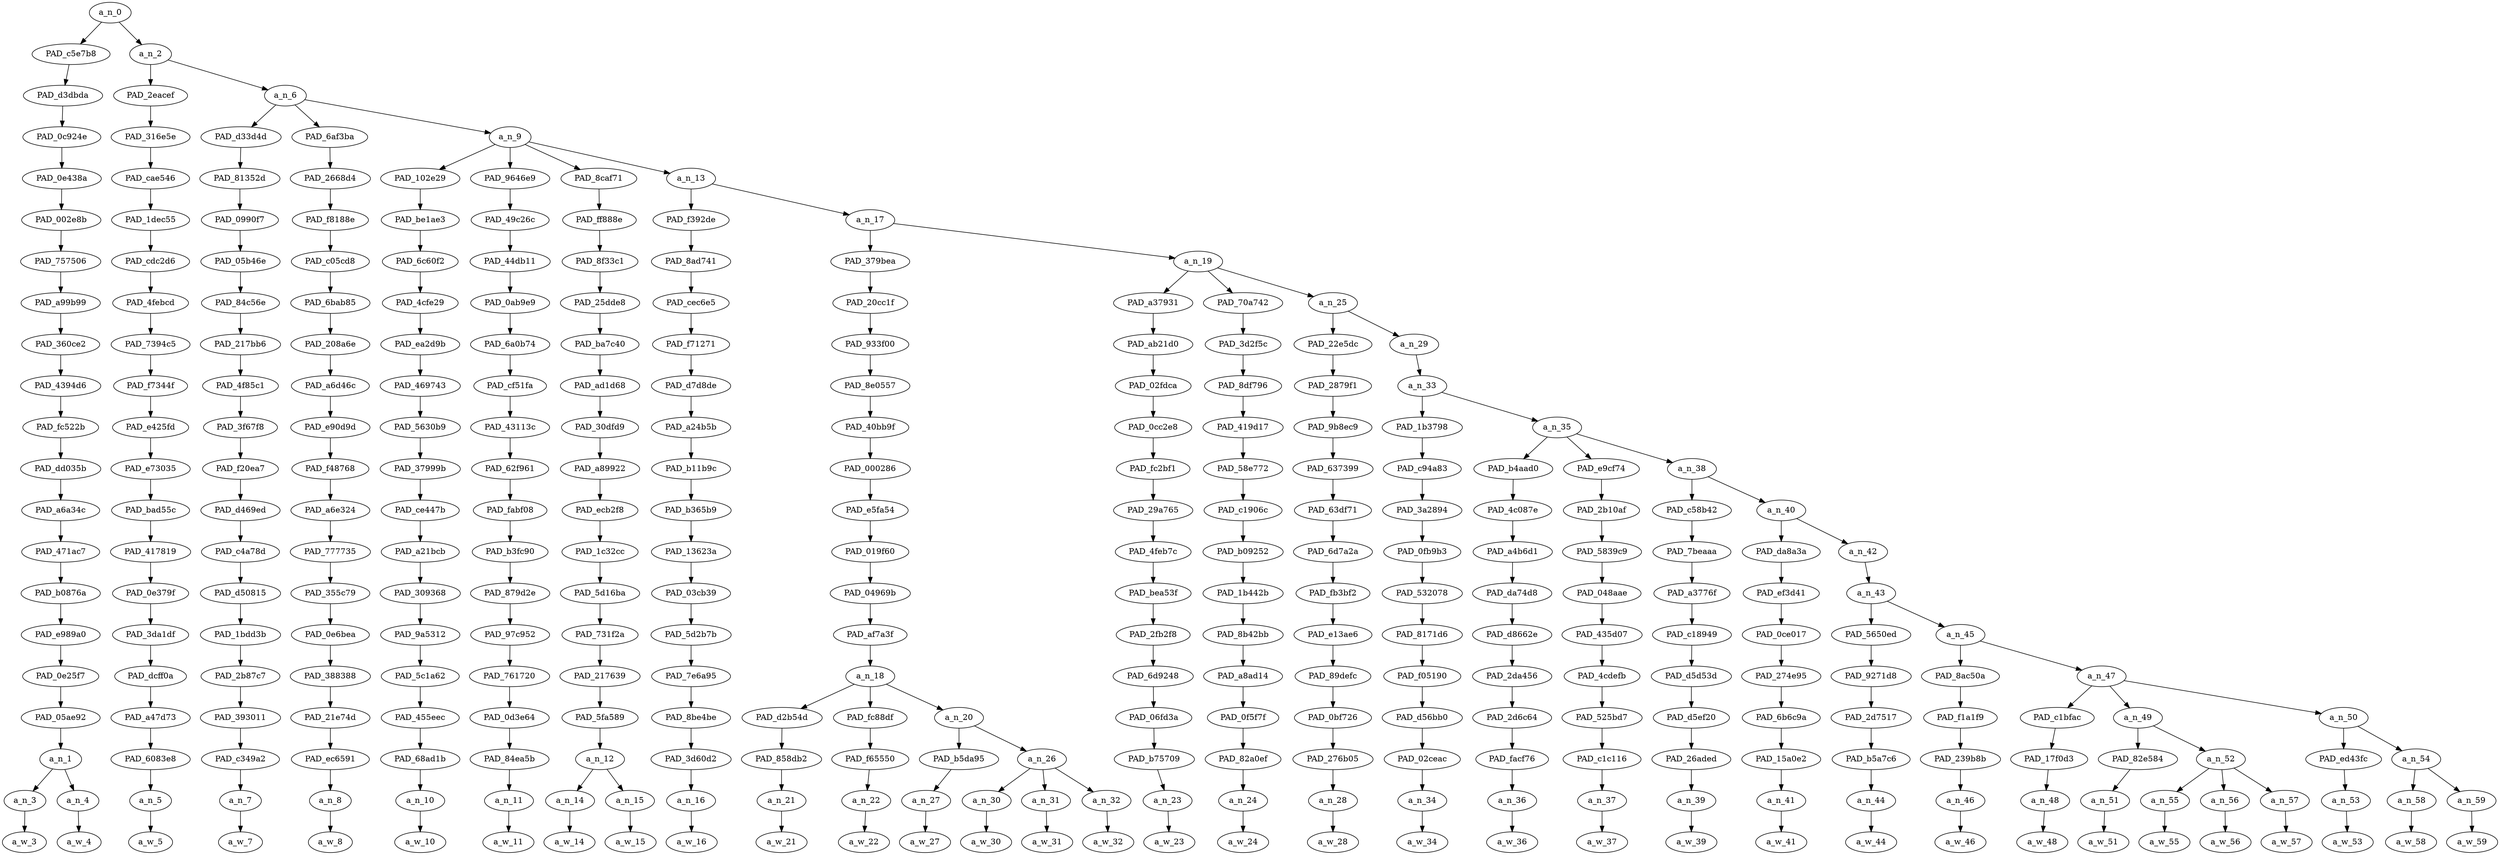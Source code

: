 strict digraph "" {
	a_n_0	[div_dir=1,
		index=0,
		level=20,
		pos="1.9741173261477625,20!",
		text_span="[0, 1, 2, 3, 4, 5, 6, 7, 8, 9, 10, 11, 12, 13, 14, 15, 16, 17, 18, 19, 20, 21, 22, 23, 24, 25, 26, 27, 28, 29, 30, 31, 32, 33]",
		value=0.99999998];
	PAD_c5e7b8	[div_dir=1,
		index=0,
		level=19,
		pos="0.5,19!",
		text_span="[0, 1]",
		value=0.10145699];
	a_n_0 -> PAD_c5e7b8;
	a_n_2	[div_dir=1,
		index=1,
		level=19,
		pos="3.448234652295525,19!",
		text_span="[2, 3, 4, 5, 6, 7, 8, 9, 10, 11, 12, 13, 14, 15, 16, 17, 18, 19, 20, 21, 22, 23, 24, 25, 26, 27, 28, 29, 30, 31, 32, 33]",
		value=0.89845590];
	a_n_0 -> a_n_2;
	PAD_d3dbda	[div_dir=1,
		index=0,
		level=18,
		pos="0.5,18!",
		text_span="[0, 1]",
		value=0.10145699];
	PAD_c5e7b8 -> PAD_d3dbda;
	PAD_0c924e	[div_dir=1,
		index=0,
		level=17,
		pos="0.5,17!",
		text_span="[0, 1]",
		value=0.10145699];
	PAD_d3dbda -> PAD_0c924e;
	PAD_0e438a	[div_dir=1,
		index=0,
		level=16,
		pos="0.5,16!",
		text_span="[0, 1]",
		value=0.10145699];
	PAD_0c924e -> PAD_0e438a;
	PAD_002e8b	[div_dir=1,
		index=0,
		level=15,
		pos="0.5,15!",
		text_span="[0, 1]",
		value=0.10145699];
	PAD_0e438a -> PAD_002e8b;
	PAD_757506	[div_dir=1,
		index=0,
		level=14,
		pos="0.5,14!",
		text_span="[0, 1]",
		value=0.10145699];
	PAD_002e8b -> PAD_757506;
	PAD_a99b99	[div_dir=1,
		index=0,
		level=13,
		pos="0.5,13!",
		text_span="[0, 1]",
		value=0.10145699];
	PAD_757506 -> PAD_a99b99;
	PAD_360ce2	[div_dir=1,
		index=0,
		level=12,
		pos="0.5,12!",
		text_span="[0, 1]",
		value=0.10145699];
	PAD_a99b99 -> PAD_360ce2;
	PAD_4394d6	[div_dir=1,
		index=0,
		level=11,
		pos="0.5,11!",
		text_span="[0, 1]",
		value=0.10145699];
	PAD_360ce2 -> PAD_4394d6;
	PAD_fc522b	[div_dir=1,
		index=0,
		level=10,
		pos="0.5,10!",
		text_span="[0, 1]",
		value=0.10145699];
	PAD_4394d6 -> PAD_fc522b;
	PAD_dd035b	[div_dir=1,
		index=0,
		level=9,
		pos="0.5,9!",
		text_span="[0, 1]",
		value=0.10145699];
	PAD_fc522b -> PAD_dd035b;
	PAD_a6a34c	[div_dir=1,
		index=0,
		level=8,
		pos="0.5,8!",
		text_span="[0, 1]",
		value=0.10145699];
	PAD_dd035b -> PAD_a6a34c;
	PAD_471ac7	[div_dir=1,
		index=0,
		level=7,
		pos="0.5,7!",
		text_span="[0, 1]",
		value=0.10145699];
	PAD_a6a34c -> PAD_471ac7;
	PAD_b0876a	[div_dir=1,
		index=0,
		level=6,
		pos="0.5,6!",
		text_span="[0, 1]",
		value=0.10145699];
	PAD_471ac7 -> PAD_b0876a;
	PAD_e989a0	[div_dir=1,
		index=0,
		level=5,
		pos="0.5,5!",
		text_span="[0, 1]",
		value=0.10145699];
	PAD_b0876a -> PAD_e989a0;
	PAD_0e25f7	[div_dir=1,
		index=0,
		level=4,
		pos="0.5,4!",
		text_span="[0, 1]",
		value=0.10145699];
	PAD_e989a0 -> PAD_0e25f7;
	PAD_05ae92	[div_dir=1,
		index=0,
		level=3,
		pos="0.5,3!",
		text_span="[0, 1]",
		value=0.10145699];
	PAD_0e25f7 -> PAD_05ae92;
	a_n_1	[div_dir=1,
		index=0,
		level=2,
		pos="0.5,2!",
		text_span="[0, 1]",
		value=0.10145699];
	PAD_05ae92 -> a_n_1;
	a_n_3	[div_dir=1,
		index=0,
		level=1,
		pos="0.0,1!",
		text_span="[0]",
		value=0.04849820];
	a_n_1 -> a_n_3;
	a_n_4	[div_dir=1,
		index=1,
		level=1,
		pos="1.0,1!",
		text_span="[1]",
		value=0.05248385];
	a_n_1 -> a_n_4;
	a_w_3	[div_dir=0,
		index=0,
		level=0,
		pos="0,0!",
		text_span="[0]",
		value="<user>"];
	a_n_3 -> a_w_3;
	a_w_4	[div_dir=0,
		index=1,
		level=0,
		pos="1,0!",
		text_span="[1]",
		value="<user>1"];
	a_n_4 -> a_w_4;
	PAD_2eacef	[div_dir=1,
		index=1,
		level=18,
		pos="2.0,18!",
		text_span="[2]",
		value=0.04548068];
	a_n_2 -> PAD_2eacef;
	a_n_6	[div_dir=-1,
		index=2,
		level=18,
		pos="4.89646930459105,18!",
		text_span="[3, 4, 5, 6, 7, 8, 9, 10, 11, 12, 13, 14, 15, 16, 17, 18, 19, 20, 21, 22, 23, 24, 25, 26, 27, 28, 29, 30, 31, 32, 33]",
		value=0.85292833];
	a_n_2 -> a_n_6;
	PAD_316e5e	[div_dir=1,
		index=1,
		level=17,
		pos="2.0,17!",
		text_span="[2]",
		value=0.04548068];
	PAD_2eacef -> PAD_316e5e;
	PAD_cae546	[div_dir=1,
		index=1,
		level=16,
		pos="2.0,16!",
		text_span="[2]",
		value=0.04548068];
	PAD_316e5e -> PAD_cae546;
	PAD_1dec55	[div_dir=1,
		index=1,
		level=15,
		pos="2.0,15!",
		text_span="[2]",
		value=0.04548068];
	PAD_cae546 -> PAD_1dec55;
	PAD_cdc2d6	[div_dir=1,
		index=1,
		level=14,
		pos="2.0,14!",
		text_span="[2]",
		value=0.04548068];
	PAD_1dec55 -> PAD_cdc2d6;
	PAD_4febcd	[div_dir=1,
		index=1,
		level=13,
		pos="2.0,13!",
		text_span="[2]",
		value=0.04548068];
	PAD_cdc2d6 -> PAD_4febcd;
	PAD_7394c5	[div_dir=1,
		index=1,
		level=12,
		pos="2.0,12!",
		text_span="[2]",
		value=0.04548068];
	PAD_4febcd -> PAD_7394c5;
	PAD_f7344f	[div_dir=1,
		index=1,
		level=11,
		pos="2.0,11!",
		text_span="[2]",
		value=0.04548068];
	PAD_7394c5 -> PAD_f7344f;
	PAD_e425fd	[div_dir=1,
		index=1,
		level=10,
		pos="2.0,10!",
		text_span="[2]",
		value=0.04548068];
	PAD_f7344f -> PAD_e425fd;
	PAD_e73035	[div_dir=1,
		index=1,
		level=9,
		pos="2.0,9!",
		text_span="[2]",
		value=0.04548068];
	PAD_e425fd -> PAD_e73035;
	PAD_bad55c	[div_dir=1,
		index=1,
		level=8,
		pos="2.0,8!",
		text_span="[2]",
		value=0.04548068];
	PAD_e73035 -> PAD_bad55c;
	PAD_417819	[div_dir=1,
		index=1,
		level=7,
		pos="2.0,7!",
		text_span="[2]",
		value=0.04548068];
	PAD_bad55c -> PAD_417819;
	PAD_0e379f	[div_dir=1,
		index=1,
		level=6,
		pos="2.0,6!",
		text_span="[2]",
		value=0.04548068];
	PAD_417819 -> PAD_0e379f;
	PAD_3da1df	[div_dir=1,
		index=1,
		level=5,
		pos="2.0,5!",
		text_span="[2]",
		value=0.04548068];
	PAD_0e379f -> PAD_3da1df;
	PAD_dcff0a	[div_dir=1,
		index=1,
		level=4,
		pos="2.0,4!",
		text_span="[2]",
		value=0.04548068];
	PAD_3da1df -> PAD_dcff0a;
	PAD_a47d73	[div_dir=1,
		index=1,
		level=3,
		pos="2.0,3!",
		text_span="[2]",
		value=0.04548068];
	PAD_dcff0a -> PAD_a47d73;
	PAD_6083e8	[div_dir=1,
		index=1,
		level=2,
		pos="2.0,2!",
		text_span="[2]",
		value=0.04548068];
	PAD_a47d73 -> PAD_6083e8;
	a_n_5	[div_dir=1,
		index=2,
		level=1,
		pos="2.0,1!",
		text_span="[2]",
		value=0.04548068];
	PAD_6083e8 -> a_n_5;
	a_w_5	[div_dir=0,
		index=2,
		level=0,
		pos="2,0!",
		text_span="[2]",
		value=why];
	a_n_5 -> a_w_5;
	PAD_d33d4d	[div_dir=1,
		index=2,
		level=17,
		pos="3.0,17!",
		text_span="[3]",
		value=0.03493676];
	a_n_6 -> PAD_d33d4d;
	PAD_6af3ba	[div_dir=-1,
		index=3,
		level=17,
		pos="4.0,17!",
		text_span="[4]",
		value=0.07405737];
	a_n_6 -> PAD_6af3ba;
	a_n_9	[div_dir=1,
		index=4,
		level=17,
		pos="7.689407913773149,17!",
		text_span="[5, 6, 7, 8, 9, 10, 11, 12, 13, 14, 15, 16, 17, 18, 19, 20, 21, 22, 23, 24, 25, 26, 27, 28, 29, 30, 31, 32, 33]",
		value=0.74390410];
	a_n_6 -> a_n_9;
	PAD_81352d	[div_dir=1,
		index=2,
		level=16,
		pos="3.0,16!",
		text_span="[3]",
		value=0.03493676];
	PAD_d33d4d -> PAD_81352d;
	PAD_0990f7	[div_dir=1,
		index=2,
		level=15,
		pos="3.0,15!",
		text_span="[3]",
		value=0.03493676];
	PAD_81352d -> PAD_0990f7;
	PAD_05b46e	[div_dir=1,
		index=2,
		level=14,
		pos="3.0,14!",
		text_span="[3]",
		value=0.03493676];
	PAD_0990f7 -> PAD_05b46e;
	PAD_84c56e	[div_dir=1,
		index=2,
		level=13,
		pos="3.0,13!",
		text_span="[3]",
		value=0.03493676];
	PAD_05b46e -> PAD_84c56e;
	PAD_217bb6	[div_dir=1,
		index=2,
		level=12,
		pos="3.0,12!",
		text_span="[3]",
		value=0.03493676];
	PAD_84c56e -> PAD_217bb6;
	PAD_4f85c1	[div_dir=1,
		index=2,
		level=11,
		pos="3.0,11!",
		text_span="[3]",
		value=0.03493676];
	PAD_217bb6 -> PAD_4f85c1;
	PAD_3f67f8	[div_dir=1,
		index=2,
		level=10,
		pos="3.0,10!",
		text_span="[3]",
		value=0.03493676];
	PAD_4f85c1 -> PAD_3f67f8;
	PAD_f20ea7	[div_dir=1,
		index=2,
		level=9,
		pos="3.0,9!",
		text_span="[3]",
		value=0.03493676];
	PAD_3f67f8 -> PAD_f20ea7;
	PAD_d469ed	[div_dir=1,
		index=2,
		level=8,
		pos="3.0,8!",
		text_span="[3]",
		value=0.03493676];
	PAD_f20ea7 -> PAD_d469ed;
	PAD_c4a78d	[div_dir=1,
		index=2,
		level=7,
		pos="3.0,7!",
		text_span="[3]",
		value=0.03493676];
	PAD_d469ed -> PAD_c4a78d;
	PAD_d50815	[div_dir=1,
		index=2,
		level=6,
		pos="3.0,6!",
		text_span="[3]",
		value=0.03493676];
	PAD_c4a78d -> PAD_d50815;
	PAD_1bdd3b	[div_dir=1,
		index=2,
		level=5,
		pos="3.0,5!",
		text_span="[3]",
		value=0.03493676];
	PAD_d50815 -> PAD_1bdd3b;
	PAD_2b87c7	[div_dir=1,
		index=2,
		level=4,
		pos="3.0,4!",
		text_span="[3]",
		value=0.03493676];
	PAD_1bdd3b -> PAD_2b87c7;
	PAD_393011	[div_dir=1,
		index=2,
		level=3,
		pos="3.0,3!",
		text_span="[3]",
		value=0.03493676];
	PAD_2b87c7 -> PAD_393011;
	PAD_c349a2	[div_dir=1,
		index=2,
		level=2,
		pos="3.0,2!",
		text_span="[3]",
		value=0.03493676];
	PAD_393011 -> PAD_c349a2;
	a_n_7	[div_dir=1,
		index=3,
		level=1,
		pos="3.0,1!",
		text_span="[3]",
		value=0.03493676];
	PAD_c349a2 -> a_n_7;
	a_w_7	[div_dir=0,
		index=3,
		level=0,
		pos="3,0!",
		text_span="[3]",
		value=will];
	a_n_7 -> a_w_7;
	PAD_2668d4	[div_dir=-1,
		index=3,
		level=16,
		pos="4.0,16!",
		text_span="[4]",
		value=0.07405737];
	PAD_6af3ba -> PAD_2668d4;
	PAD_f8188e	[div_dir=-1,
		index=3,
		level=15,
		pos="4.0,15!",
		text_span="[4]",
		value=0.07405737];
	PAD_2668d4 -> PAD_f8188e;
	PAD_c05cd8	[div_dir=-1,
		index=3,
		level=14,
		pos="4.0,14!",
		text_span="[4]",
		value=0.07405737];
	PAD_f8188e -> PAD_c05cd8;
	PAD_6bab85	[div_dir=-1,
		index=3,
		level=13,
		pos="4.0,13!",
		text_span="[4]",
		value=0.07405737];
	PAD_c05cd8 -> PAD_6bab85;
	PAD_208a6e	[div_dir=-1,
		index=3,
		level=12,
		pos="4.0,12!",
		text_span="[4]",
		value=0.07405737];
	PAD_6bab85 -> PAD_208a6e;
	PAD_a6d46c	[div_dir=-1,
		index=3,
		level=11,
		pos="4.0,11!",
		text_span="[4]",
		value=0.07405737];
	PAD_208a6e -> PAD_a6d46c;
	PAD_e90d9d	[div_dir=-1,
		index=3,
		level=10,
		pos="4.0,10!",
		text_span="[4]",
		value=0.07405737];
	PAD_a6d46c -> PAD_e90d9d;
	PAD_f48768	[div_dir=-1,
		index=3,
		level=9,
		pos="4.0,9!",
		text_span="[4]",
		value=0.07405737];
	PAD_e90d9d -> PAD_f48768;
	PAD_a6e324	[div_dir=-1,
		index=3,
		level=8,
		pos="4.0,8!",
		text_span="[4]",
		value=0.07405737];
	PAD_f48768 -> PAD_a6e324;
	PAD_777735	[div_dir=-1,
		index=3,
		level=7,
		pos="4.0,7!",
		text_span="[4]",
		value=0.07405737];
	PAD_a6e324 -> PAD_777735;
	PAD_355c79	[div_dir=-1,
		index=3,
		level=6,
		pos="4.0,6!",
		text_span="[4]",
		value=0.07405737];
	PAD_777735 -> PAD_355c79;
	PAD_0e6bea	[div_dir=-1,
		index=3,
		level=5,
		pos="4.0,5!",
		text_span="[4]",
		value=0.07405737];
	PAD_355c79 -> PAD_0e6bea;
	PAD_388388	[div_dir=-1,
		index=3,
		level=4,
		pos="4.0,4!",
		text_span="[4]",
		value=0.07405737];
	PAD_0e6bea -> PAD_388388;
	PAD_21e74d	[div_dir=-1,
		index=3,
		level=3,
		pos="4.0,3!",
		text_span="[4]",
		value=0.07405737];
	PAD_388388 -> PAD_21e74d;
	PAD_ec6591	[div_dir=-1,
		index=3,
		level=2,
		pos="4.0,2!",
		text_span="[4]",
		value=0.07405737];
	PAD_21e74d -> PAD_ec6591;
	a_n_8	[div_dir=-1,
		index=4,
		level=1,
		pos="4.0,1!",
		text_span="[4]",
		value=0.07405737];
	PAD_ec6591 -> a_n_8;
	a_w_8	[div_dir=0,
		index=4,
		level=0,
		pos="4,0!",
		text_span="[4]",
		value=muslim];
	a_n_8 -> a_w_8;
	PAD_102e29	[div_dir=1,
		index=4,
		level=16,
		pos="5.0,16!",
		text_span="[5]",
		value=0.03331531];
	a_n_9 -> PAD_102e29;
	PAD_9646e9	[div_dir=-1,
		index=5,
		level=16,
		pos="6.0,16!",
		text_span="[6]",
		value=0.03908185];
	a_n_9 -> PAD_9646e9;
	PAD_8caf71	[div_dir=-1,
		index=6,
		level=16,
		pos="7.5,16!",
		text_span="[7, 8]",
		value=0.04332198];
	a_n_9 -> PAD_8caf71;
	a_n_13	[div_dir=1,
		index=7,
		level=16,
		pos="12.257631655092593,16!",
		text_span="[9, 10, 11, 12, 13, 14, 15, 16, 17, 18, 19, 20, 21, 22, 23, 24, 25, 26, 27, 28, 29, 30, 31, 32, 33]",
		value=0.62816372];
	a_n_9 -> a_n_13;
	PAD_be1ae3	[div_dir=1,
		index=4,
		level=15,
		pos="5.0,15!",
		text_span="[5]",
		value=0.03331531];
	PAD_102e29 -> PAD_be1ae3;
	PAD_6c60f2	[div_dir=1,
		index=4,
		level=14,
		pos="5.0,14!",
		text_span="[5]",
		value=0.03331531];
	PAD_be1ae3 -> PAD_6c60f2;
	PAD_4cfe29	[div_dir=1,
		index=4,
		level=13,
		pos="5.0,13!",
		text_span="[5]",
		value=0.03331531];
	PAD_6c60f2 -> PAD_4cfe29;
	PAD_ea2d9b	[div_dir=1,
		index=4,
		level=12,
		pos="5.0,12!",
		text_span="[5]",
		value=0.03331531];
	PAD_4cfe29 -> PAD_ea2d9b;
	PAD_469743	[div_dir=1,
		index=4,
		level=11,
		pos="5.0,11!",
		text_span="[5]",
		value=0.03331531];
	PAD_ea2d9b -> PAD_469743;
	PAD_5630b9	[div_dir=1,
		index=4,
		level=10,
		pos="5.0,10!",
		text_span="[5]",
		value=0.03331531];
	PAD_469743 -> PAD_5630b9;
	PAD_37999b	[div_dir=1,
		index=4,
		level=9,
		pos="5.0,9!",
		text_span="[5]",
		value=0.03331531];
	PAD_5630b9 -> PAD_37999b;
	PAD_ce447b	[div_dir=1,
		index=4,
		level=8,
		pos="5.0,8!",
		text_span="[5]",
		value=0.03331531];
	PAD_37999b -> PAD_ce447b;
	PAD_a21bcb	[div_dir=1,
		index=4,
		level=7,
		pos="5.0,7!",
		text_span="[5]",
		value=0.03331531];
	PAD_ce447b -> PAD_a21bcb;
	PAD_309368	[div_dir=1,
		index=4,
		level=6,
		pos="5.0,6!",
		text_span="[5]",
		value=0.03331531];
	PAD_a21bcb -> PAD_309368;
	PAD_9a5312	[div_dir=1,
		index=4,
		level=5,
		pos="5.0,5!",
		text_span="[5]",
		value=0.03331531];
	PAD_309368 -> PAD_9a5312;
	PAD_5c1a62	[div_dir=1,
		index=4,
		level=4,
		pos="5.0,4!",
		text_span="[5]",
		value=0.03331531];
	PAD_9a5312 -> PAD_5c1a62;
	PAD_455eec	[div_dir=1,
		index=4,
		level=3,
		pos="5.0,3!",
		text_span="[5]",
		value=0.03331531];
	PAD_5c1a62 -> PAD_455eec;
	PAD_68ad1b	[div_dir=1,
		index=4,
		level=2,
		pos="5.0,2!",
		text_span="[5]",
		value=0.03331531];
	PAD_455eec -> PAD_68ad1b;
	a_n_10	[div_dir=1,
		index=5,
		level=1,
		pos="5.0,1!",
		text_span="[5]",
		value=0.03331531];
	PAD_68ad1b -> a_n_10;
	a_w_10	[div_dir=0,
		index=5,
		level=0,
		pos="5,0!",
		text_span="[5]",
		value=take];
	a_n_10 -> a_w_10;
	PAD_49c26c	[div_dir=-1,
		index=5,
		level=15,
		pos="6.0,15!",
		text_span="[6]",
		value=0.03908185];
	PAD_9646e9 -> PAD_49c26c;
	PAD_44db11	[div_dir=-1,
		index=5,
		level=14,
		pos="6.0,14!",
		text_span="[6]",
		value=0.03908185];
	PAD_49c26c -> PAD_44db11;
	PAD_0ab9e9	[div_dir=-1,
		index=5,
		level=13,
		pos="6.0,13!",
		text_span="[6]",
		value=0.03908185];
	PAD_44db11 -> PAD_0ab9e9;
	PAD_6a0b74	[div_dir=-1,
		index=5,
		level=12,
		pos="6.0,12!",
		text_span="[6]",
		value=0.03908185];
	PAD_0ab9e9 -> PAD_6a0b74;
	PAD_cf51fa	[div_dir=-1,
		index=5,
		level=11,
		pos="6.0,11!",
		text_span="[6]",
		value=0.03908185];
	PAD_6a0b74 -> PAD_cf51fa;
	PAD_43113c	[div_dir=-1,
		index=5,
		level=10,
		pos="6.0,10!",
		text_span="[6]",
		value=0.03908185];
	PAD_cf51fa -> PAD_43113c;
	PAD_62f961	[div_dir=-1,
		index=5,
		level=9,
		pos="6.0,9!",
		text_span="[6]",
		value=0.03908185];
	PAD_43113c -> PAD_62f961;
	PAD_fabf08	[div_dir=-1,
		index=5,
		level=8,
		pos="6.0,8!",
		text_span="[6]",
		value=0.03908185];
	PAD_62f961 -> PAD_fabf08;
	PAD_b3fc90	[div_dir=-1,
		index=5,
		level=7,
		pos="6.0,7!",
		text_span="[6]",
		value=0.03908185];
	PAD_fabf08 -> PAD_b3fc90;
	PAD_879d2e	[div_dir=-1,
		index=5,
		level=6,
		pos="6.0,6!",
		text_span="[6]",
		value=0.03908185];
	PAD_b3fc90 -> PAD_879d2e;
	PAD_97c952	[div_dir=-1,
		index=5,
		level=5,
		pos="6.0,5!",
		text_span="[6]",
		value=0.03908185];
	PAD_879d2e -> PAD_97c952;
	PAD_761720	[div_dir=-1,
		index=5,
		level=4,
		pos="6.0,4!",
		text_span="[6]",
		value=0.03908185];
	PAD_97c952 -> PAD_761720;
	PAD_0d3e64	[div_dir=-1,
		index=5,
		level=3,
		pos="6.0,3!",
		text_span="[6]",
		value=0.03908185];
	PAD_761720 -> PAD_0d3e64;
	PAD_84ea5b	[div_dir=-1,
		index=5,
		level=2,
		pos="6.0,2!",
		text_span="[6]",
		value=0.03908185];
	PAD_0d3e64 -> PAD_84ea5b;
	a_n_11	[div_dir=-1,
		index=6,
		level=1,
		pos="6.0,1!",
		text_span="[6]",
		value=0.03908185];
	PAD_84ea5b -> a_n_11;
	a_w_11	[div_dir=0,
		index=6,
		level=0,
		pos="6,0!",
		text_span="[6]",
		value=refugee];
	a_n_11 -> a_w_11;
	PAD_ff888e	[div_dir=-1,
		index=6,
		level=15,
		pos="7.5,15!",
		text_span="[7, 8]",
		value=0.04332198];
	PAD_8caf71 -> PAD_ff888e;
	PAD_8f33c1	[div_dir=-1,
		index=6,
		level=14,
		pos="7.5,14!",
		text_span="[7, 8]",
		value=0.04332198];
	PAD_ff888e -> PAD_8f33c1;
	PAD_25dde8	[div_dir=-1,
		index=6,
		level=13,
		pos="7.5,13!",
		text_span="[7, 8]",
		value=0.04332198];
	PAD_8f33c1 -> PAD_25dde8;
	PAD_ba7c40	[div_dir=-1,
		index=6,
		level=12,
		pos="7.5,12!",
		text_span="[7, 8]",
		value=0.04332198];
	PAD_25dde8 -> PAD_ba7c40;
	PAD_ad1d68	[div_dir=-1,
		index=6,
		level=11,
		pos="7.5,11!",
		text_span="[7, 8]",
		value=0.04332198];
	PAD_ba7c40 -> PAD_ad1d68;
	PAD_30dfd9	[div_dir=-1,
		index=6,
		level=10,
		pos="7.5,10!",
		text_span="[7, 8]",
		value=0.04332198];
	PAD_ad1d68 -> PAD_30dfd9;
	PAD_a89922	[div_dir=-1,
		index=6,
		level=9,
		pos="7.5,9!",
		text_span="[7, 8]",
		value=0.04332198];
	PAD_30dfd9 -> PAD_a89922;
	PAD_ecb2f8	[div_dir=-1,
		index=6,
		level=8,
		pos="7.5,8!",
		text_span="[7, 8]",
		value=0.04332198];
	PAD_a89922 -> PAD_ecb2f8;
	PAD_1c32cc	[div_dir=-1,
		index=6,
		level=7,
		pos="7.5,7!",
		text_span="[7, 8]",
		value=0.04332198];
	PAD_ecb2f8 -> PAD_1c32cc;
	PAD_5d16ba	[div_dir=-1,
		index=6,
		level=6,
		pos="7.5,6!",
		text_span="[7, 8]",
		value=0.04332198];
	PAD_1c32cc -> PAD_5d16ba;
	PAD_731f2a	[div_dir=-1,
		index=6,
		level=5,
		pos="7.5,5!",
		text_span="[7, 8]",
		value=0.04332198];
	PAD_5d16ba -> PAD_731f2a;
	PAD_217639	[div_dir=-1,
		index=6,
		level=4,
		pos="7.5,4!",
		text_span="[7, 8]",
		value=0.04332198];
	PAD_731f2a -> PAD_217639;
	PAD_5fa589	[div_dir=-1,
		index=6,
		level=3,
		pos="7.5,3!",
		text_span="[7, 8]",
		value=0.04332198];
	PAD_217639 -> PAD_5fa589;
	a_n_12	[div_dir=-1,
		index=6,
		level=2,
		pos="7.5,2!",
		text_span="[7, 8]",
		value=0.04332198];
	PAD_5fa589 -> a_n_12;
	a_n_14	[div_dir=1,
		index=7,
		level=1,
		pos="7.0,1!",
		text_span="[7]",
		value=0.01949212];
	a_n_12 -> a_n_14;
	a_n_15	[div_dir=-1,
		index=8,
		level=1,
		pos="8.0,1!",
		text_span="[8]",
		value=0.02380315];
	a_n_12 -> a_n_15;
	a_w_14	[div_dir=0,
		index=7,
		level=0,
		pos="7,0!",
		text_span="[7]",
		value=in];
	a_n_14 -> a_w_14;
	a_w_15	[div_dir=0,
		index=8,
		level=0,
		pos="8,0!",
		text_span="[8]",
		value=india];
	a_n_15 -> a_w_15;
	PAD_f392de	[div_dir=1,
		index=7,
		level=15,
		pos="9.0,15!",
		text_span="[9]",
		value=0.01829812];
	a_n_13 -> PAD_f392de;
	a_n_17	[div_dir=-1,
		index=8,
		level=15,
		pos="15.515263310185187,15!",
		text_span="[10, 11, 12, 13, 14, 15, 16, 17, 18, 19, 20, 21, 22, 23, 24, 25, 26, 27, 28, 29, 30, 31, 32, 33]",
		value=0.60986169];
	a_n_13 -> a_n_17;
	PAD_8ad741	[div_dir=1,
		index=7,
		level=14,
		pos="9.0,14!",
		text_span="[9]",
		value=0.01829812];
	PAD_f392de -> PAD_8ad741;
	PAD_cec6e5	[div_dir=1,
		index=7,
		level=13,
		pos="9.0,13!",
		text_span="[9]",
		value=0.01829812];
	PAD_8ad741 -> PAD_cec6e5;
	PAD_f71271	[div_dir=1,
		index=7,
		level=12,
		pos="9.0,12!",
		text_span="[9]",
		value=0.01829812];
	PAD_cec6e5 -> PAD_f71271;
	PAD_d7d8de	[div_dir=1,
		index=7,
		level=11,
		pos="9.0,11!",
		text_span="[9]",
		value=0.01829812];
	PAD_f71271 -> PAD_d7d8de;
	PAD_a24b5b	[div_dir=1,
		index=7,
		level=10,
		pos="9.0,10!",
		text_span="[9]",
		value=0.01829812];
	PAD_d7d8de -> PAD_a24b5b;
	PAD_b11b9c	[div_dir=1,
		index=7,
		level=9,
		pos="9.0,9!",
		text_span="[9]",
		value=0.01829812];
	PAD_a24b5b -> PAD_b11b9c;
	PAD_b365b9	[div_dir=1,
		index=7,
		level=8,
		pos="9.0,8!",
		text_span="[9]",
		value=0.01829812];
	PAD_b11b9c -> PAD_b365b9;
	PAD_13623a	[div_dir=1,
		index=7,
		level=7,
		pos="9.0,7!",
		text_span="[9]",
		value=0.01829812];
	PAD_b365b9 -> PAD_13623a;
	PAD_03cb39	[div_dir=1,
		index=7,
		level=6,
		pos="9.0,6!",
		text_span="[9]",
		value=0.01829812];
	PAD_13623a -> PAD_03cb39;
	PAD_5d2b7b	[div_dir=1,
		index=7,
		level=5,
		pos="9.0,5!",
		text_span="[9]",
		value=0.01829812];
	PAD_03cb39 -> PAD_5d2b7b;
	PAD_7e6a95	[div_dir=1,
		index=7,
		level=4,
		pos="9.0,4!",
		text_span="[9]",
		value=0.01829812];
	PAD_5d2b7b -> PAD_7e6a95;
	PAD_8be4be	[div_dir=1,
		index=7,
		level=3,
		pos="9.0,3!",
		text_span="[9]",
		value=0.01829812];
	PAD_7e6a95 -> PAD_8be4be;
	PAD_3d60d2	[div_dir=1,
		index=7,
		level=2,
		pos="9.0,2!",
		text_span="[9]",
		value=0.01829812];
	PAD_8be4be -> PAD_3d60d2;
	a_n_16	[div_dir=1,
		index=9,
		level=1,
		pos="9.0,1!",
		text_span="[9]",
		value=0.01829812];
	PAD_3d60d2 -> a_n_16;
	a_w_16	[div_dir=0,
		index=9,
		level=0,
		pos="9,0!",
		text_span="[9]",
		value=when];
	a_n_16 -> a_w_16;
	PAD_379bea	[div_dir=-1,
		index=8,
		level=14,
		pos="13.666666666666666,14!",
		text_span="[10, 11, 12, 13, 14, 15]",
		value=0.16907685];
	a_n_17 -> PAD_379bea;
	a_n_19	[div_dir=1,
		index=9,
		level=14,
		pos="17.363859953703706,14!",
		text_span="[16, 17, 18, 19, 20, 21, 22, 23, 24, 25, 26, 27, 28, 29, 30, 31, 32, 33]",
		value=0.44076274];
	a_n_17 -> a_n_19;
	PAD_20cc1f	[div_dir=-1,
		index=8,
		level=13,
		pos="13.666666666666666,13!",
		text_span="[10, 11, 12, 13, 14, 15]",
		value=0.16907685];
	PAD_379bea -> PAD_20cc1f;
	PAD_933f00	[div_dir=-1,
		index=8,
		level=12,
		pos="13.666666666666666,12!",
		text_span="[10, 11, 12, 13, 14, 15]",
		value=0.16907685];
	PAD_20cc1f -> PAD_933f00;
	PAD_8e0557	[div_dir=-1,
		index=8,
		level=11,
		pos="13.666666666666666,11!",
		text_span="[10, 11, 12, 13, 14, 15]",
		value=0.16907685];
	PAD_933f00 -> PAD_8e0557;
	PAD_40bb9f	[div_dir=-1,
		index=8,
		level=10,
		pos="13.666666666666666,10!",
		text_span="[10, 11, 12, 13, 14, 15]",
		value=0.16907685];
	PAD_8e0557 -> PAD_40bb9f;
	PAD_000286	[div_dir=-1,
		index=8,
		level=9,
		pos="13.666666666666666,9!",
		text_span="[10, 11, 12, 13, 14, 15]",
		value=0.16907685];
	PAD_40bb9f -> PAD_000286;
	PAD_e5fa54	[div_dir=-1,
		index=8,
		level=8,
		pos="13.666666666666666,8!",
		text_span="[10, 11, 12, 13, 14, 15]",
		value=0.16907685];
	PAD_000286 -> PAD_e5fa54;
	PAD_019f60	[div_dir=-1,
		index=8,
		level=7,
		pos="13.666666666666666,7!",
		text_span="[10, 11, 12, 13, 14, 15]",
		value=0.16907685];
	PAD_e5fa54 -> PAD_019f60;
	PAD_04969b	[div_dir=-1,
		index=8,
		level=6,
		pos="13.666666666666666,6!",
		text_span="[10, 11, 12, 13, 14, 15]",
		value=0.16907685];
	PAD_019f60 -> PAD_04969b;
	PAD_af7a3f	[div_dir=-1,
		index=8,
		level=5,
		pos="13.666666666666666,5!",
		text_span="[10, 11, 12, 13, 14, 15]",
		value=0.16907685];
	PAD_04969b -> PAD_af7a3f;
	a_n_18	[div_dir=-1,
		index=8,
		level=4,
		pos="13.666666666666666,4!",
		text_span="[10, 11, 12, 13, 14, 15]",
		value=0.16907685];
	PAD_af7a3f -> a_n_18;
	PAD_d2b54d	[div_dir=-1,
		index=9,
		level=3,
		pos="14.0,3!",
		text_span="[14]",
		value=0.04537195];
	a_n_18 -> PAD_d2b54d;
	PAD_fc88df	[div_dir=1,
		index=10,
		level=3,
		pos="15.0,3!",
		text_span="[15]",
		value=0.02578393];
	a_n_18 -> PAD_fc88df;
	a_n_20	[div_dir=-1,
		index=8,
		level=3,
		pos="12.0,3!",
		text_span="[10, 11, 12, 13]",
		value=0.09786221];
	a_n_18 -> a_n_20;
	PAD_858db2	[div_dir=-1,
		index=10,
		level=2,
		pos="14.0,2!",
		text_span="[14]",
		value=0.04537195];
	PAD_d2b54d -> PAD_858db2;
	a_n_21	[div_dir=-1,
		index=14,
		level=1,
		pos="14.0,1!",
		text_span="[14]",
		value=0.04537195];
	PAD_858db2 -> a_n_21;
	a_w_21	[div_dir=0,
		index=14,
		level=0,
		pos="14,0!",
		text_span="[14]",
		value=islamic];
	a_n_21 -> a_w_21;
	PAD_f65550	[div_dir=1,
		index=11,
		level=2,
		pos="15.0,2!",
		text_span="[15]",
		value=0.02578393];
	PAD_fc88df -> PAD_f65550;
	a_n_22	[div_dir=1,
		index=15,
		level=1,
		pos="15.0,1!",
		text_span="[15]",
		value=0.02578393];
	PAD_f65550 -> a_n_22;
	a_w_22	[div_dir=0,
		index=15,
		level=0,
		pos="15,0!",
		text_span="[15]",
		value=states];
	a_n_22 -> a_w_22;
	PAD_b5da95	[div_dir=1,
		index=9,
		level=2,
		pos="13.0,2!",
		text_span="[13]",
		value=0.02336080];
	a_n_20 -> PAD_b5da95;
	a_n_26	[div_dir=-1,
		index=8,
		level=2,
		pos="11.0,2!",
		text_span="[10, 11, 12]",
		value=0.07445030];
	a_n_20 -> a_n_26;
	a_n_27	[div_dir=1,
		index=13,
		level=1,
		pos="13.0,1!",
		text_span="[13]",
		value=0.02336080];
	PAD_b5da95 -> a_n_27;
	a_w_27	[div_dir=0,
		index=13,
		level=0,
		pos="13,0!",
		text_span="[13]",
		value=r];
	a_n_27 -> a_w_27;
	a_n_30	[div_dir=-1,
		index=10,
		level=1,
		pos="10.0,1!",
		text_span="[10]",
		value=0.03155174];
	a_n_26 -> a_n_30;
	a_n_31	[div_dir=1,
		index=11,
		level=1,
		pos="11.0,1!",
		text_span="[11]",
		value=0.01675235];
	a_n_26 -> a_n_31;
	a_n_32	[div_dir=-1,
		index=12,
		level=1,
		pos="12.0,1!",
		text_span="[12]",
		value=0.02607593];
	a_n_26 -> a_n_32;
	a_w_30	[div_dir=0,
		index=10,
		level=0,
		pos="10,0!",
		text_span="[10]",
		value=bangladesh];
	a_n_30 -> a_w_30;
	a_w_31	[div_dir=0,
		index=11,
		level=0,
		pos="11,0!",
		text_span="[11]",
		value=and];
	a_n_31 -> a_w_31;
	a_w_32	[div_dir=0,
		index=12,
		level=0,
		pos="12,0!",
		text_span="[12]",
		value=pakistan];
	a_n_32 -> a_w_32;
	PAD_a37931	[div_dir=1,
		index=9,
		level=13,
		pos="16.0,13!",
		text_span="[16]",
		value=0.04297060];
	a_n_19 -> PAD_a37931;
	PAD_70a742	[div_dir=-1,
		index=10,
		level=13,
		pos="17.0,13!",
		text_span="[17]",
		value=0.02385774];
	a_n_19 -> PAD_70a742;
	a_n_25	[div_dir=-1,
		index=11,
		level=13,
		pos="19.09157986111111,13!",
		text_span="[18, 19, 20, 21, 22, 23, 24, 25, 26, 27, 28, 29, 30, 31, 32, 33]",
		value=0.37392848];
	a_n_19 -> a_n_25;
	PAD_ab21d0	[div_dir=1,
		index=9,
		level=12,
		pos="16.0,12!",
		text_span="[16]",
		value=0.04297060];
	PAD_a37931 -> PAD_ab21d0;
	PAD_02fdca	[div_dir=1,
		index=9,
		level=11,
		pos="16.0,11!",
		text_span="[16]",
		value=0.04297060];
	PAD_ab21d0 -> PAD_02fdca;
	PAD_0cc2e8	[div_dir=1,
		index=9,
		level=10,
		pos="16.0,10!",
		text_span="[16]",
		value=0.04297060];
	PAD_02fdca -> PAD_0cc2e8;
	PAD_fc2bf1	[div_dir=1,
		index=9,
		level=9,
		pos="16.0,9!",
		text_span="[16]",
		value=0.04297060];
	PAD_0cc2e8 -> PAD_fc2bf1;
	PAD_29a765	[div_dir=1,
		index=9,
		level=8,
		pos="16.0,8!",
		text_span="[16]",
		value=0.04297060];
	PAD_fc2bf1 -> PAD_29a765;
	PAD_4feb7c	[div_dir=1,
		index=9,
		level=7,
		pos="16.0,7!",
		text_span="[16]",
		value=0.04297060];
	PAD_29a765 -> PAD_4feb7c;
	PAD_bea53f	[div_dir=1,
		index=9,
		level=6,
		pos="16.0,6!",
		text_span="[16]",
		value=0.04297060];
	PAD_4feb7c -> PAD_bea53f;
	PAD_2fb2f8	[div_dir=1,
		index=9,
		level=5,
		pos="16.0,5!",
		text_span="[16]",
		value=0.04297060];
	PAD_bea53f -> PAD_2fb2f8;
	PAD_6d9248	[div_dir=1,
		index=9,
		level=4,
		pos="16.0,4!",
		text_span="[16]",
		value=0.04297060];
	PAD_2fb2f8 -> PAD_6d9248;
	PAD_06fd3a	[div_dir=1,
		index=11,
		level=3,
		pos="16.0,3!",
		text_span="[16]",
		value=0.04297060];
	PAD_6d9248 -> PAD_06fd3a;
	PAD_b75709	[div_dir=1,
		index=12,
		level=2,
		pos="16.0,2!",
		text_span="[16]",
		value=0.04297060];
	PAD_06fd3a -> PAD_b75709;
	a_n_23	[div_dir=1,
		index=16,
		level=1,
		pos="16.0,1!",
		text_span="[16]",
		value=0.04297060];
	PAD_b75709 -> a_n_23;
	a_w_23	[div_dir=0,
		index=16,
		level=0,
		pos="16,0!",
		text_span="[16]",
		value=isnt];
	a_n_23 -> a_w_23;
	PAD_3d2f5c	[div_dir=-1,
		index=10,
		level=12,
		pos="17.0,12!",
		text_span="[17]",
		value=0.02385774];
	PAD_70a742 -> PAD_3d2f5c;
	PAD_8df796	[div_dir=-1,
		index=10,
		level=11,
		pos="17.0,11!",
		text_span="[17]",
		value=0.02385774];
	PAD_3d2f5c -> PAD_8df796;
	PAD_419d17	[div_dir=-1,
		index=10,
		level=10,
		pos="17.0,10!",
		text_span="[17]",
		value=0.02385774];
	PAD_8df796 -> PAD_419d17;
	PAD_58e772	[div_dir=-1,
		index=10,
		level=9,
		pos="17.0,9!",
		text_span="[17]",
		value=0.02385774];
	PAD_419d17 -> PAD_58e772;
	PAD_c1906c	[div_dir=-1,
		index=10,
		level=8,
		pos="17.0,8!",
		text_span="[17]",
		value=0.02385774];
	PAD_58e772 -> PAD_c1906c;
	PAD_b09252	[div_dir=-1,
		index=10,
		level=7,
		pos="17.0,7!",
		text_span="[17]",
		value=0.02385774];
	PAD_c1906c -> PAD_b09252;
	PAD_1b442b	[div_dir=-1,
		index=10,
		level=6,
		pos="17.0,6!",
		text_span="[17]",
		value=0.02385774];
	PAD_b09252 -> PAD_1b442b;
	PAD_8b42bb	[div_dir=-1,
		index=10,
		level=5,
		pos="17.0,5!",
		text_span="[17]",
		value=0.02385774];
	PAD_1b442b -> PAD_8b42bb;
	PAD_a8ad14	[div_dir=-1,
		index=10,
		level=4,
		pos="17.0,4!",
		text_span="[17]",
		value=0.02385774];
	PAD_8b42bb -> PAD_a8ad14;
	PAD_0f5f7f	[div_dir=-1,
		index=12,
		level=3,
		pos="17.0,3!",
		text_span="[17]",
		value=0.02385774];
	PAD_a8ad14 -> PAD_0f5f7f;
	PAD_82a0ef	[div_dir=-1,
		index=13,
		level=2,
		pos="17.0,2!",
		text_span="[17]",
		value=0.02385774];
	PAD_0f5f7f -> PAD_82a0ef;
	a_n_24	[div_dir=-1,
		index=17,
		level=1,
		pos="17.0,1!",
		text_span="[17]",
		value=0.02385774];
	PAD_82a0ef -> a_n_24;
	a_w_24	[div_dir=0,
		index=17,
		level=0,
		pos="17,0!",
		text_span="[17]",
		value=india1];
	a_n_24 -> a_w_24;
	PAD_22e5dc	[div_dir=1,
		index=11,
		level=12,
		pos="18.0,12!",
		text_span="[18]",
		value=0.01978897];
	a_n_25 -> PAD_22e5dc;
	a_n_29	[div_dir=-1,
		index=12,
		level=12,
		pos="20.18315972222222,12!",
		text_span="[19, 20, 21, 22, 23, 24, 25, 26, 27, 28, 29, 30, 31, 32, 33]",
		value=0.35409933];
	a_n_25 -> a_n_29;
	PAD_2879f1	[div_dir=1,
		index=11,
		level=11,
		pos="18.0,11!",
		text_span="[18]",
		value=0.01978897];
	PAD_22e5dc -> PAD_2879f1;
	PAD_9b8ec9	[div_dir=1,
		index=11,
		level=10,
		pos="18.0,10!",
		text_span="[18]",
		value=0.01978897];
	PAD_2879f1 -> PAD_9b8ec9;
	PAD_637399	[div_dir=1,
		index=11,
		level=9,
		pos="18.0,9!",
		text_span="[18]",
		value=0.01978897];
	PAD_9b8ec9 -> PAD_637399;
	PAD_63df71	[div_dir=1,
		index=11,
		level=8,
		pos="18.0,8!",
		text_span="[18]",
		value=0.01978897];
	PAD_637399 -> PAD_63df71;
	PAD_6d7a2a	[div_dir=1,
		index=11,
		level=7,
		pos="18.0,7!",
		text_span="[18]",
		value=0.01978897];
	PAD_63df71 -> PAD_6d7a2a;
	PAD_fb3bf2	[div_dir=1,
		index=11,
		level=6,
		pos="18.0,6!",
		text_span="[18]",
		value=0.01978897];
	PAD_6d7a2a -> PAD_fb3bf2;
	PAD_e13ae6	[div_dir=1,
		index=11,
		level=5,
		pos="18.0,5!",
		text_span="[18]",
		value=0.01978897];
	PAD_fb3bf2 -> PAD_e13ae6;
	PAD_89defc	[div_dir=1,
		index=11,
		level=4,
		pos="18.0,4!",
		text_span="[18]",
		value=0.01978897];
	PAD_e13ae6 -> PAD_89defc;
	PAD_0bf726	[div_dir=1,
		index=13,
		level=3,
		pos="18.0,3!",
		text_span="[18]",
		value=0.01978897];
	PAD_89defc -> PAD_0bf726;
	PAD_276b05	[div_dir=1,
		index=14,
		level=2,
		pos="18.0,2!",
		text_span="[18]",
		value=0.01978897];
	PAD_0bf726 -> PAD_276b05;
	a_n_28	[div_dir=1,
		index=18,
		level=1,
		pos="18.0,1!",
		text_span="[18]",
		value=0.01978897];
	PAD_276b05 -> a_n_28;
	a_w_28	[div_dir=0,
		index=18,
		level=0,
		pos="18,0!",
		text_span="[18]",
		value=supposed];
	a_n_28 -> a_w_28;
	a_n_33	[div_dir=-1,
		index=12,
		level=11,
		pos="20.18315972222222,11!",
		text_span="[19, 20, 21, 22, 23, 24, 25, 26, 27, 28, 29, 30, 31, 32, 33]",
		value=0.35405720];
	a_n_29 -> a_n_33;
	PAD_1b3798	[div_dir=-1,
		index=12,
		level=10,
		pos="19.0,10!",
		text_span="[19]",
		value=0.01339115];
	a_n_33 -> PAD_1b3798;
	a_n_35	[div_dir=-1,
		index=13,
		level=10,
		pos="21.366319444444443,10!",
		text_span="[20, 21, 22, 23, 24, 25, 26, 27, 28, 29, 30, 31, 32, 33]",
		value=0.34062392];
	a_n_33 -> a_n_35;
	PAD_c94a83	[div_dir=-1,
		index=12,
		level=9,
		pos="19.0,9!",
		text_span="[19]",
		value=0.01339115];
	PAD_1b3798 -> PAD_c94a83;
	PAD_3a2894	[div_dir=-1,
		index=12,
		level=8,
		pos="19.0,8!",
		text_span="[19]",
		value=0.01339115];
	PAD_c94a83 -> PAD_3a2894;
	PAD_0fb9b3	[div_dir=-1,
		index=12,
		level=7,
		pos="19.0,7!",
		text_span="[19]",
		value=0.01339115];
	PAD_3a2894 -> PAD_0fb9b3;
	PAD_532078	[div_dir=-1,
		index=12,
		level=6,
		pos="19.0,6!",
		text_span="[19]",
		value=0.01339115];
	PAD_0fb9b3 -> PAD_532078;
	PAD_8171d6	[div_dir=-1,
		index=12,
		level=5,
		pos="19.0,5!",
		text_span="[19]",
		value=0.01339115];
	PAD_532078 -> PAD_8171d6;
	PAD_f05190	[div_dir=-1,
		index=12,
		level=4,
		pos="19.0,4!",
		text_span="[19]",
		value=0.01339115];
	PAD_8171d6 -> PAD_f05190;
	PAD_d56bb0	[div_dir=-1,
		index=14,
		level=3,
		pos="19.0,3!",
		text_span="[19]",
		value=0.01339115];
	PAD_f05190 -> PAD_d56bb0;
	PAD_02ceac	[div_dir=-1,
		index=15,
		level=2,
		pos="19.0,2!",
		text_span="[19]",
		value=0.01339115];
	PAD_d56bb0 -> PAD_02ceac;
	a_n_34	[div_dir=-1,
		index=19,
		level=1,
		pos="19.0,1!",
		text_span="[19]",
		value=0.01339115];
	PAD_02ceac -> a_n_34;
	a_w_34	[div_dir=0,
		index=19,
		level=0,
		pos="19,0!",
		text_span="[19]",
		value=to];
	a_n_34 -> a_w_34;
	PAD_b4aad0	[div_dir=1,
		index=13,
		level=9,
		pos="20.0,9!",
		text_span="[20]",
		value=0.01366010];
	a_n_35 -> PAD_b4aad0;
	PAD_e9cf74	[div_dir=-1,
		index=14,
		level=9,
		pos="21.0,9!",
		text_span="[21]",
		value=0.02449733];
	a_n_35 -> PAD_e9cf74;
	a_n_38	[div_dir=-1,
		index=15,
		level=9,
		pos="23.098958333333332,9!",
		text_span="[22, 23, 24, 25, 26, 27, 28, 29, 30, 31, 32, 33]",
		value=0.30242610];
	a_n_35 -> a_n_38;
	PAD_4c087e	[div_dir=1,
		index=13,
		level=8,
		pos="20.0,8!",
		text_span="[20]",
		value=0.01366010];
	PAD_b4aad0 -> PAD_4c087e;
	PAD_a4b6d1	[div_dir=1,
		index=13,
		level=7,
		pos="20.0,7!",
		text_span="[20]",
		value=0.01366010];
	PAD_4c087e -> PAD_a4b6d1;
	PAD_da74d8	[div_dir=1,
		index=13,
		level=6,
		pos="20.0,6!",
		text_span="[20]",
		value=0.01366010];
	PAD_a4b6d1 -> PAD_da74d8;
	PAD_d8662e	[div_dir=1,
		index=13,
		level=5,
		pos="20.0,5!",
		text_span="[20]",
		value=0.01366010];
	PAD_da74d8 -> PAD_d8662e;
	PAD_2da456	[div_dir=1,
		index=13,
		level=4,
		pos="20.0,4!",
		text_span="[20]",
		value=0.01366010];
	PAD_d8662e -> PAD_2da456;
	PAD_2d6c64	[div_dir=1,
		index=15,
		level=3,
		pos="20.0,3!",
		text_span="[20]",
		value=0.01366010];
	PAD_2da456 -> PAD_2d6c64;
	PAD_facf76	[div_dir=1,
		index=16,
		level=2,
		pos="20.0,2!",
		text_span="[20]",
		value=0.01366010];
	PAD_2d6c64 -> PAD_facf76;
	a_n_36	[div_dir=1,
		index=20,
		level=1,
		pos="20.0,1!",
		text_span="[20]",
		value=0.01366010];
	PAD_facf76 -> a_n_36;
	a_w_36	[div_dir=0,
		index=20,
		level=0,
		pos="20,0!",
		text_span="[20]",
		value=be];
	a_n_36 -> a_w_36;
	PAD_2b10af	[div_dir=-1,
		index=14,
		level=8,
		pos="21.0,8!",
		text_span="[21]",
		value=0.02449733];
	PAD_e9cf74 -> PAD_2b10af;
	PAD_5839c9	[div_dir=-1,
		index=14,
		level=7,
		pos="21.0,7!",
		text_span="[21]",
		value=0.02449733];
	PAD_2b10af -> PAD_5839c9;
	PAD_048aae	[div_dir=-1,
		index=14,
		level=6,
		pos="21.0,6!",
		text_span="[21]",
		value=0.02449733];
	PAD_5839c9 -> PAD_048aae;
	PAD_435d07	[div_dir=-1,
		index=14,
		level=5,
		pos="21.0,5!",
		text_span="[21]",
		value=0.02449733];
	PAD_048aae -> PAD_435d07;
	PAD_4cdefb	[div_dir=-1,
		index=14,
		level=4,
		pos="21.0,4!",
		text_span="[21]",
		value=0.02449733];
	PAD_435d07 -> PAD_4cdefb;
	PAD_525bd7	[div_dir=-1,
		index=16,
		level=3,
		pos="21.0,3!",
		text_span="[21]",
		value=0.02449733];
	PAD_4cdefb -> PAD_525bd7;
	PAD_c1c116	[div_dir=-1,
		index=17,
		level=2,
		pos="21.0,2!",
		text_span="[21]",
		value=0.02449733];
	PAD_525bd7 -> PAD_c1c116;
	a_n_37	[div_dir=-1,
		index=21,
		level=1,
		pos="21.0,1!",
		text_span="[21]",
		value=0.02449733];
	PAD_c1c116 -> a_n_37;
	a_w_37	[div_dir=0,
		index=21,
		level=0,
		pos="21,0!",
		text_span="[21]",
		value=unsafe];
	a_n_37 -> a_w_37;
	PAD_c58b42	[div_dir=1,
		index=15,
		level=8,
		pos="22.0,8!",
		text_span="[22]",
		value=0.01860526];
	a_n_38 -> PAD_c58b42;
	a_n_40	[div_dir=-1,
		index=16,
		level=8,
		pos="24.197916666666664,8!",
		text_span="[23, 24, 25, 26, 27, 28, 29, 30, 31, 32, 33]",
		value=0.28378647];
	a_n_38 -> a_n_40;
	PAD_7beaaa	[div_dir=1,
		index=15,
		level=7,
		pos="22.0,7!",
		text_span="[22]",
		value=0.01860526];
	PAD_c58b42 -> PAD_7beaaa;
	PAD_a3776f	[div_dir=1,
		index=15,
		level=6,
		pos="22.0,6!",
		text_span="[22]",
		value=0.01860526];
	PAD_7beaaa -> PAD_a3776f;
	PAD_c18949	[div_dir=1,
		index=15,
		level=5,
		pos="22.0,5!",
		text_span="[22]",
		value=0.01860526];
	PAD_a3776f -> PAD_c18949;
	PAD_d5d53d	[div_dir=1,
		index=15,
		level=4,
		pos="22.0,4!",
		text_span="[22]",
		value=0.01860526];
	PAD_c18949 -> PAD_d5d53d;
	PAD_d5ef20	[div_dir=1,
		index=17,
		level=3,
		pos="22.0,3!",
		text_span="[22]",
		value=0.01860526];
	PAD_d5d53d -> PAD_d5ef20;
	PAD_26aded	[div_dir=1,
		index=18,
		level=2,
		pos="22.0,2!",
		text_span="[22]",
		value=0.01860526];
	PAD_d5ef20 -> PAD_26aded;
	a_n_39	[div_dir=1,
		index=22,
		level=1,
		pos="22.0,1!",
		text_span="[22]",
		value=0.01860526];
	PAD_26aded -> a_n_39;
	a_w_39	[div_dir=0,
		index=22,
		level=0,
		pos="22,0!",
		text_span="[22]",
		value=for];
	a_n_39 -> a_w_39;
	PAD_da8a3a	[div_dir=-1,
		index=16,
		level=7,
		pos="23.0,7!",
		text_span="[23]",
		value=0.04218777];
	a_n_40 -> PAD_da8a3a;
	a_n_42	[div_dir=1,
		index=17,
		level=7,
		pos="25.395833333333332,7!",
		text_span="[24, 25, 26, 27, 28, 29, 30, 31, 32, 33]",
		value=0.24155132];
	a_n_40 -> a_n_42;
	PAD_ef3d41	[div_dir=-1,
		index=16,
		level=6,
		pos="23.0,6!",
		text_span="[23]",
		value=0.04218777];
	PAD_da8a3a -> PAD_ef3d41;
	PAD_0ce017	[div_dir=-1,
		index=16,
		level=5,
		pos="23.0,5!",
		text_span="[23]",
		value=0.04218777];
	PAD_ef3d41 -> PAD_0ce017;
	PAD_274e95	[div_dir=-1,
		index=16,
		level=4,
		pos="23.0,4!",
		text_span="[23]",
		value=0.04218777];
	PAD_0ce017 -> PAD_274e95;
	PAD_6b6c9a	[div_dir=-1,
		index=18,
		level=3,
		pos="23.0,3!",
		text_span="[23]",
		value=0.04218777];
	PAD_274e95 -> PAD_6b6c9a;
	PAD_15a0e2	[div_dir=-1,
		index=19,
		level=2,
		pos="23.0,2!",
		text_span="[23]",
		value=0.04218777];
	PAD_6b6c9a -> PAD_15a0e2;
	a_n_41	[div_dir=-1,
		index=23,
		level=1,
		pos="23.0,1!",
		text_span="[23]",
		value=0.04218777];
	PAD_15a0e2 -> a_n_41;
	a_w_41	[div_dir=0,
		index=23,
		level=0,
		pos="23,0!",
		text_span="[23]",
		value=muslims];
	a_n_41 -> a_w_41;
	a_n_43	[div_dir=1,
		index=17,
		level=6,
		pos="25.395833333333332,6!",
		text_span="[24, 25, 26, 27, 28, 29, 30, 31, 32, 33]",
		value=0.24151910];
	a_n_42 -> a_n_43;
	PAD_5650ed	[div_dir=1,
		index=17,
		level=5,
		pos="24.0,5!",
		text_span="[24]",
		value=0.02034080];
	a_n_43 -> PAD_5650ed;
	a_n_45	[div_dir=1,
		index=18,
		level=5,
		pos="26.791666666666664,5!",
		text_span="[25, 26, 27, 28, 29, 30, 31, 32, 33]",
		value=0.22114607];
	a_n_43 -> a_n_45;
	PAD_9271d8	[div_dir=1,
		index=17,
		level=4,
		pos="24.0,4!",
		text_span="[24]",
		value=0.02034080];
	PAD_5650ed -> PAD_9271d8;
	PAD_2d7517	[div_dir=1,
		index=19,
		level=3,
		pos="24.0,3!",
		text_span="[24]",
		value=0.02034080];
	PAD_9271d8 -> PAD_2d7517;
	PAD_b5a7c6	[div_dir=1,
		index=20,
		level=2,
		pos="24.0,2!",
		text_span="[24]",
		value=0.02034080];
	PAD_2d7517 -> PAD_b5a7c6;
	a_n_44	[div_dir=1,
		index=24,
		level=1,
		pos="24.0,1!",
		text_span="[24]",
		value=0.02034080];
	PAD_b5a7c6 -> a_n_44;
	a_w_44	[div_dir=0,
		index=24,
		level=0,
		pos="24,0!",
		text_span="[24]",
		value=they];
	a_n_44 -> a_w_44;
	PAD_8ac50a	[div_dir=1,
		index=18,
		level=4,
		pos="25.0,4!",
		text_span="[25]",
		value=0.01729732];
	a_n_45 -> PAD_8ac50a;
	a_n_47	[div_dir=1,
		index=19,
		level=4,
		pos="28.583333333333332,4!",
		text_span="[26, 27, 28, 29, 30, 31, 32, 33]",
		value=0.20382280];
	a_n_45 -> a_n_47;
	PAD_f1a1f9	[div_dir=1,
		index=20,
		level=3,
		pos="25.0,3!",
		text_span="[25]",
		value=0.01729732];
	PAD_8ac50a -> PAD_f1a1f9;
	PAD_239b8b	[div_dir=1,
		index=21,
		level=2,
		pos="25.0,2!",
		text_span="[25]",
		value=0.01729732];
	PAD_f1a1f9 -> PAD_239b8b;
	a_n_46	[div_dir=1,
		index=25,
		level=1,
		pos="25.0,1!",
		text_span="[25]",
		value=0.01729732];
	PAD_239b8b -> a_n_46;
	a_w_46	[div_dir=0,
		index=25,
		level=0,
		pos="25,0!",
		text_span="[25]",
		value=should];
	a_n_46 -> a_w_46;
	PAD_c1bfac	[div_dir=1,
		index=21,
		level=3,
		pos="26.0,3!",
		text_span="[26]",
		value=0.01998512];
	a_n_47 -> PAD_c1bfac;
	a_n_49	[div_dir=1,
		index=22,
		level=3,
		pos="28.0,3!",
		text_span="[27, 28, 29, 30]",
		value=0.09762567];
	a_n_47 -> a_n_49;
	a_n_50	[div_dir=-1,
		index=23,
		level=3,
		pos="31.75,3!",
		text_span="[31, 32, 33]",
		value=0.08619811];
	a_n_47 -> a_n_50;
	PAD_17f0d3	[div_dir=1,
		index=22,
		level=2,
		pos="26.0,2!",
		text_span="[26]",
		value=0.01998512];
	PAD_c1bfac -> PAD_17f0d3;
	a_n_48	[div_dir=1,
		index=26,
		level=1,
		pos="26.0,1!",
		text_span="[26]",
		value=0.01998512];
	PAD_17f0d3 -> a_n_48;
	a_w_48	[div_dir=0,
		index=26,
		level=0,
		pos="26,0!",
		text_span="[26]",
		value=leave];
	a_n_48 -> a_w_48;
	PAD_82e584	[div_dir=-1,
		index=23,
		level=2,
		pos="27.0,2!",
		text_span="[27]",
		value=0.01506294];
	a_n_49 -> PAD_82e584;
	a_n_52	[div_dir=1,
		index=24,
		level=2,
		pos="29.0,2!",
		text_span="[28, 29, 30]",
		value=0.08250323];
	a_n_49 -> a_n_52;
	a_n_51	[div_dir=-1,
		index=27,
		level=1,
		pos="27.0,1!",
		text_span="[27]",
		value=0.01506294];
	PAD_82e584 -> a_n_51;
	a_w_51	[div_dir=0,
		index=27,
		level=0,
		pos="27,0!",
		text_span="[27]",
		value=for1];
	a_n_51 -> a_w_51;
	a_n_55	[div_dir=1,
		index=28,
		level=1,
		pos="28.0,1!",
		text_span="[28]",
		value=0.01837968];
	a_n_52 -> a_n_55;
	a_n_56	[div_dir=1,
		index=29,
		level=1,
		pos="29.0,1!",
		text_span="[29]",
		value=0.02192783];
	a_n_52 -> a_n_56;
	a_n_57	[div_dir=1,
		index=30,
		level=1,
		pos="30.0,1!",
		text_span="[30]",
		value=0.04212950];
	a_n_52 -> a_n_57;
	a_w_55	[div_dir=0,
		index=28,
		level=0,
		pos="28,0!",
		text_span="[28]",
		value=their];
	a_n_55 -> a_w_55;
	a_w_56	[div_dir=0,
		index=29,
		level=0,
		pos="29,0!",
		text_span="[29]",
		value=country];
	a_n_56 -> a_w_56;
	a_w_57	[div_dir=0,
		index=30,
		level=0,
		pos="30,0!",
		text_span="[30]",
		value=asap];
	a_n_57 -> a_w_57;
	PAD_ed43fc	[div_dir=-1,
		index=25,
		level=2,
		pos="31.0,2!",
		text_span="[31]",
		value=0.02481326];
	a_n_50 -> PAD_ed43fc;
	a_n_54	[div_dir=-1,
		index=26,
		level=2,
		pos="32.5,2!",
		text_span="[32, 33]",
		value=0.06130934];
	a_n_50 -> a_n_54;
	a_n_53	[div_dir=-1,
		index=31,
		level=1,
		pos="31.0,1!",
		text_span="[31]",
		value=0.02481326];
	PAD_ed43fc -> a_n_53;
	a_w_53	[div_dir=0,
		index=31,
		level=0,
		pos="31,0!",
		text_span="[31]",
		value=for2];
	a_n_53 -> a_w_53;
	a_n_58	[div_dir=-1,
		index=32,
		level=1,
		pos="32.0,1!",
		text_span="[32]",
		value=0.03260081];
	a_n_54 -> a_n_58;
	a_n_59	[div_dir=1,
		index=33,
		level=1,
		pos="33.0,1!",
		text_span="[33]",
		value=0.02868697];
	a_n_54 -> a_n_59;
	a_w_58	[div_dir=0,
		index=32,
		level=0,
		pos="32,0!",
		text_span="[32]",
		value=their1];
	a_n_58 -> a_w_58;
	a_w_59	[div_dir=0,
		index=33,
		level=0,
		pos="33,0!",
		text_span="[33]",
		value=safety];
	a_n_59 -> a_w_59;
}
